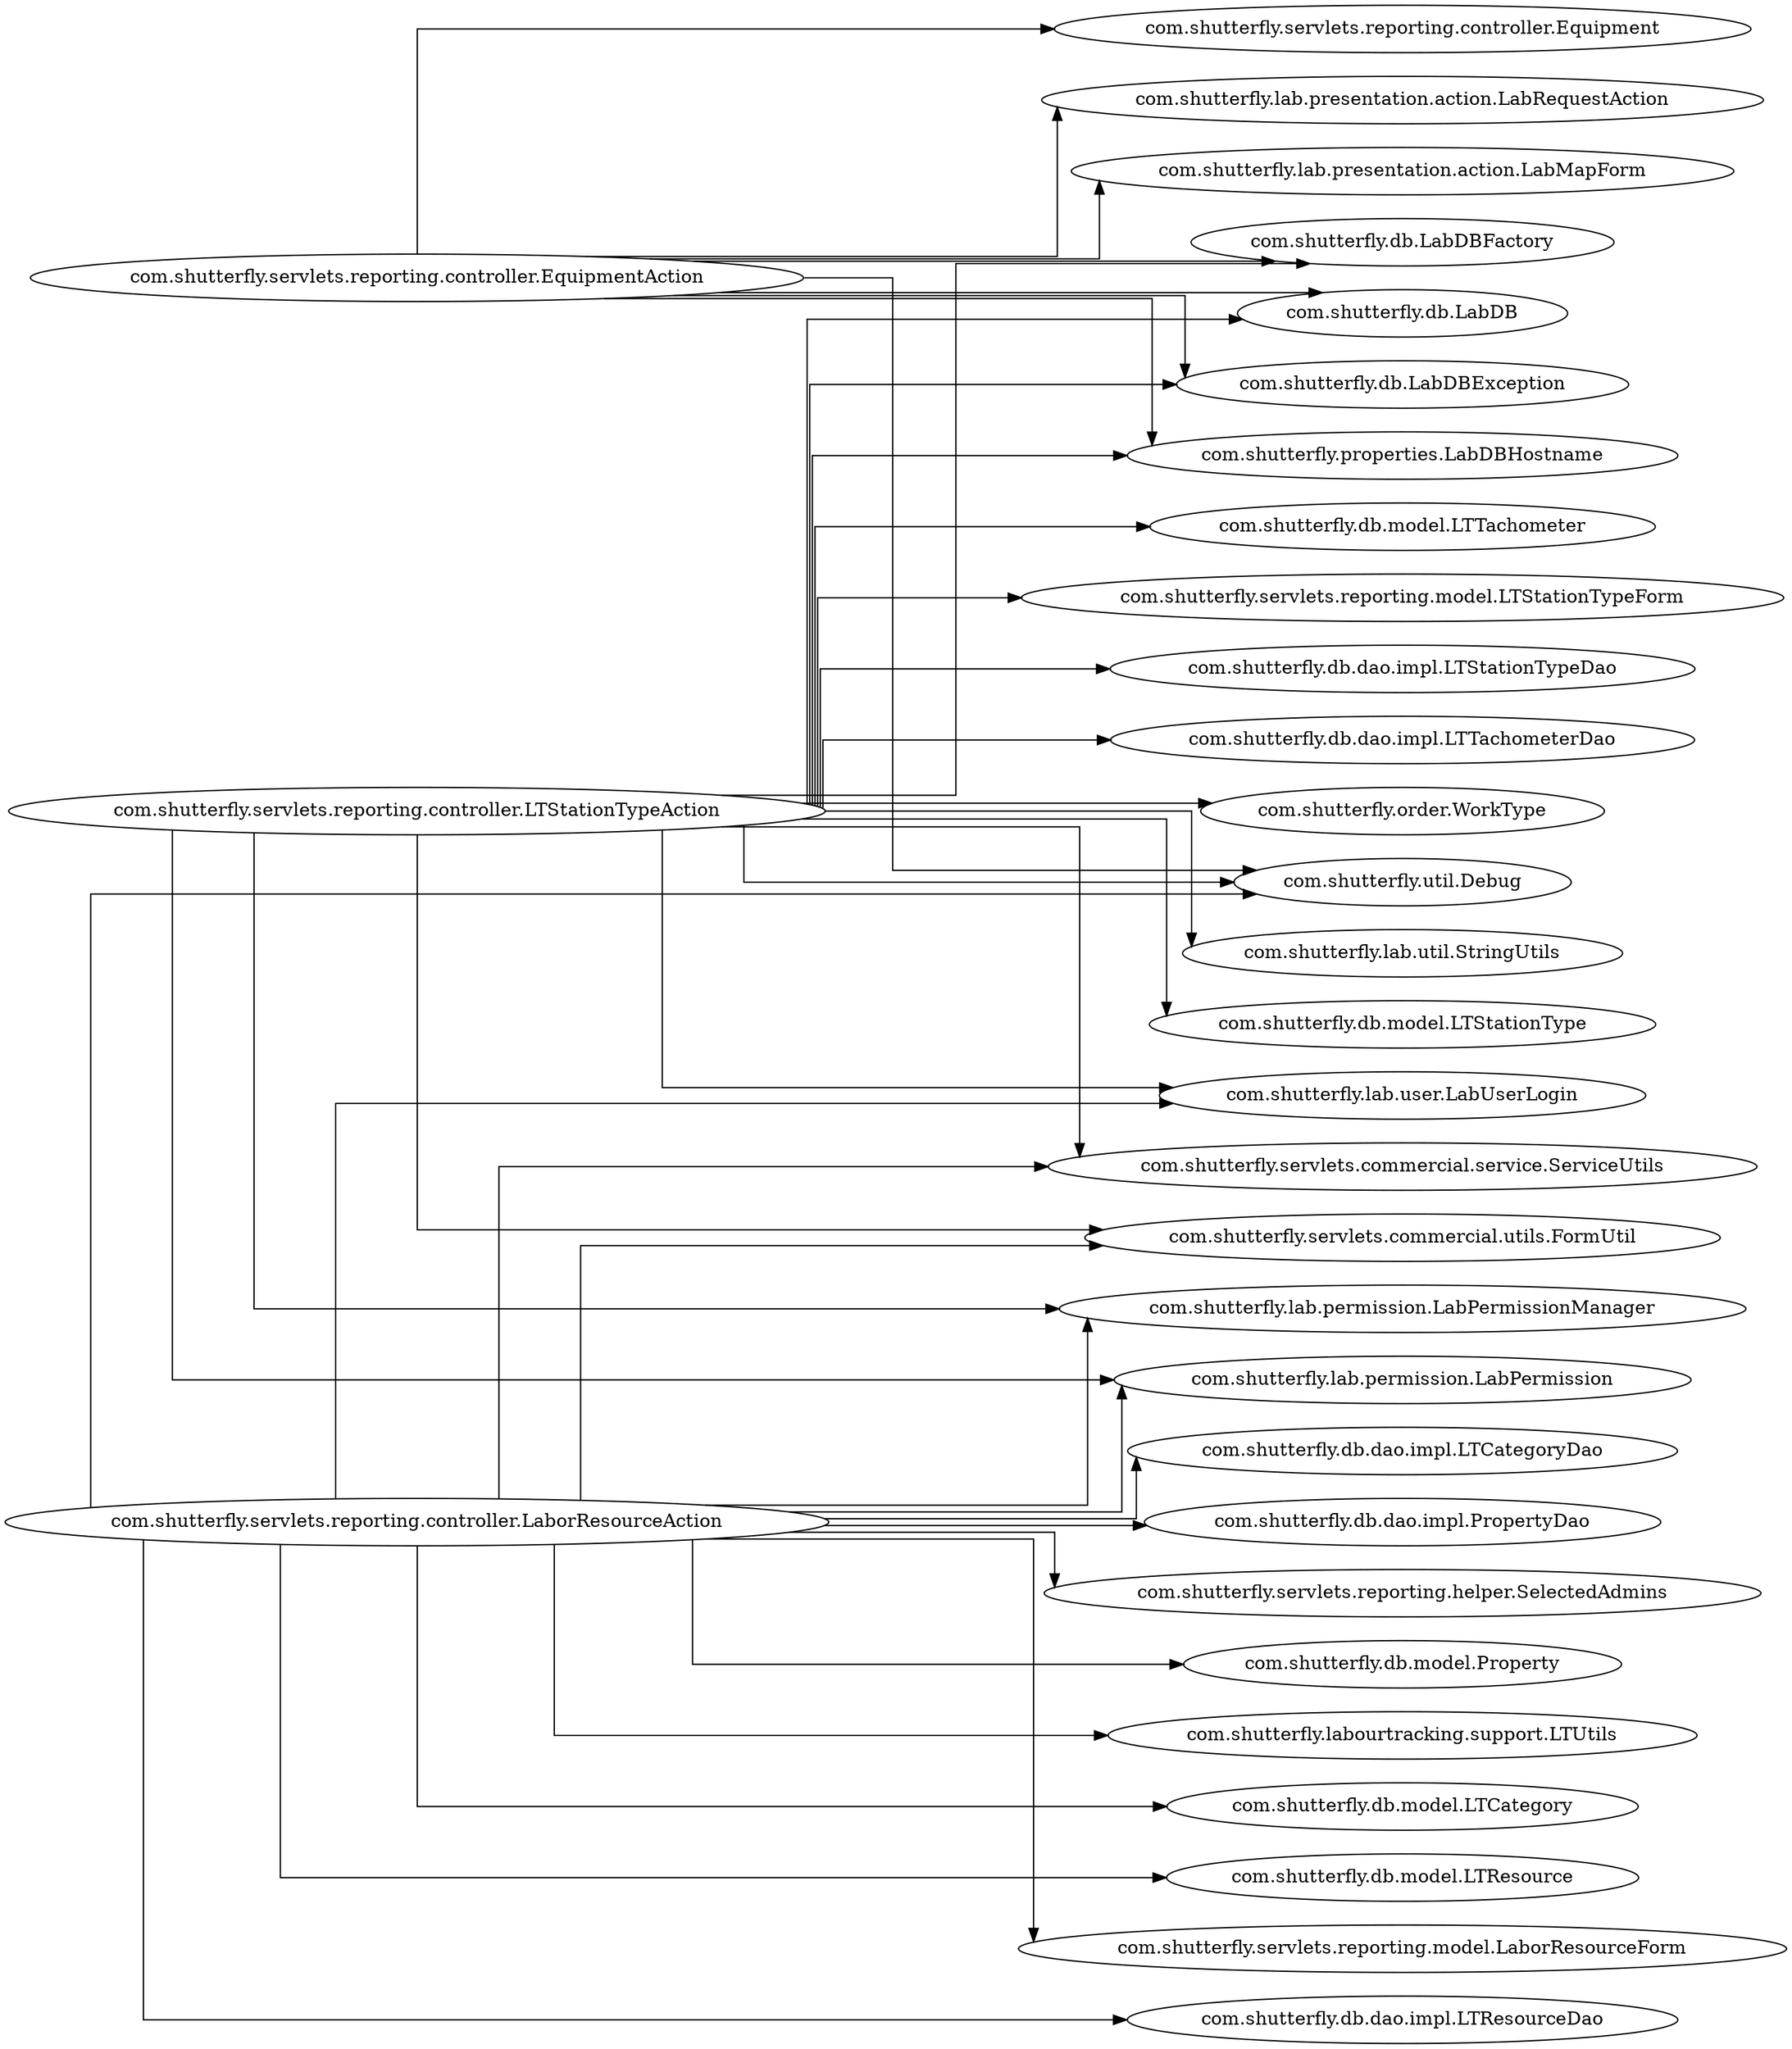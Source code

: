 digraph dependencyGraph {
 concentrate=true;
 rankdir="LR"; 
ranksep="2.0";
"com.shutterfly.servlets.reporting.controller.Equipment"; 
"com.shutterfly.servlets.reporting.controller.EquipmentAction"; 
"com.shutterfly.servlets.reporting.controller.EquipmentAction"->"com.shutterfly.lab.presentation.action.LabRequestAction";
"com.shutterfly.servlets.reporting.controller.EquipmentAction"->"com.shutterfly.servlets.reporting.controller.Equipment";
"com.shutterfly.servlets.reporting.controller.EquipmentAction"->"com.shutterfly.db.LabDB";
"com.shutterfly.servlets.reporting.controller.EquipmentAction"->"com.shutterfly.lab.presentation.action.LabMapForm";
"com.shutterfly.servlets.reporting.controller.EquipmentAction"->"com.shutterfly.db.LabDBException";
"com.shutterfly.servlets.reporting.controller.EquipmentAction"->"com.shutterfly.properties.LabDBHostname";
"com.shutterfly.servlets.reporting.controller.EquipmentAction"->"com.shutterfly.db.LabDBFactory";
"com.shutterfly.servlets.reporting.controller.EquipmentAction"->"com.shutterfly.util.Debug";
"com.shutterfly.servlets.reporting.controller.LTStationTypeAction"; 
"com.shutterfly.servlets.reporting.controller.LTStationTypeAction"->"com.shutterfly.db.LabDB";
"com.shutterfly.servlets.reporting.controller.LTStationTypeAction"->"com.shutterfly.lab.permission.LabPermissionManager";
"com.shutterfly.servlets.reporting.controller.LTStationTypeAction"->"com.shutterfly.lab.permission.LabPermission";
"com.shutterfly.servlets.reporting.controller.LTStationTypeAction"->"com.shutterfly.lab.user.LabUserLogin";
"com.shutterfly.servlets.reporting.controller.LTStationTypeAction"->"com.shutterfly.db.model.LTStationType";
"com.shutterfly.servlets.reporting.controller.LTStationTypeAction"->"com.shutterfly.db.model.LTTachometer";
"com.shutterfly.servlets.reporting.controller.LTStationTypeAction"->"com.shutterfly.db.LabDBException";
"com.shutterfly.servlets.reporting.controller.LTStationTypeAction"->"com.shutterfly.servlets.reporting.model.LTStationTypeForm";
"com.shutterfly.servlets.reporting.controller.LTStationTypeAction"->"com.shutterfly.db.dao.impl.LTStationTypeDao";
"com.shutterfly.servlets.reporting.controller.LTStationTypeAction"->"com.shutterfly.db.dao.impl.LTTachometerDao";
"com.shutterfly.servlets.reporting.controller.LTStationTypeAction"->"com.shutterfly.order.WorkType";
"com.shutterfly.servlets.reporting.controller.LTStationTypeAction"->"com.shutterfly.servlets.commercial.service.ServiceUtils";
"com.shutterfly.servlets.reporting.controller.LTStationTypeAction"->"com.shutterfly.lab.util.StringUtils";
"com.shutterfly.servlets.reporting.controller.LTStationTypeAction"->"com.shutterfly.properties.LabDBHostname";
"com.shutterfly.servlets.reporting.controller.LTStationTypeAction"->"com.shutterfly.db.LabDBFactory";
"com.shutterfly.servlets.reporting.controller.LTStationTypeAction"->"com.shutterfly.util.Debug";
"com.shutterfly.servlets.reporting.controller.LTStationTypeAction"->"com.shutterfly.servlets.commercial.utils.FormUtil";
"com.shutterfly.servlets.reporting.controller.LaborResourceAction"; 
"com.shutterfly.servlets.reporting.controller.LaborResourceAction"->"com.shutterfly.lab.user.LabUserLogin";
"com.shutterfly.servlets.reporting.controller.LaborResourceAction"->"com.shutterfly.lab.permission.LabPermissionManager";
"com.shutterfly.servlets.reporting.controller.LaborResourceAction"->"com.shutterfly.lab.permission.LabPermission";
"com.shutterfly.servlets.reporting.controller.LaborResourceAction"->"com.shutterfly.db.model.LTResource";
"com.shutterfly.servlets.reporting.controller.LaborResourceAction"->"com.shutterfly.servlets.reporting.model.LaborResourceForm";
"com.shutterfly.servlets.reporting.controller.LaborResourceAction"->"com.shutterfly.db.dao.impl.LTResourceDao";
"com.shutterfly.servlets.reporting.controller.LaborResourceAction"->"com.shutterfly.db.dao.impl.LTCategoryDao";
"com.shutterfly.servlets.reporting.controller.LaborResourceAction"->"com.shutterfly.db.dao.impl.PropertyDao";
"com.shutterfly.servlets.reporting.controller.LaborResourceAction"->"com.shutterfly.servlets.reporting.helper.SelectedAdmins";
"com.shutterfly.servlets.reporting.controller.LaborResourceAction"->"com.shutterfly.db.model.Property";
"com.shutterfly.servlets.reporting.controller.LaborResourceAction"->"com.shutterfly.servlets.commercial.service.ServiceUtils";
"com.shutterfly.servlets.reporting.controller.LaborResourceAction"->"com.shutterfly.util.Debug";
"com.shutterfly.servlets.reporting.controller.LaborResourceAction"->"com.shutterfly.labourtracking.support.LTUtils";
"com.shutterfly.servlets.reporting.controller.LaborResourceAction"->"com.shutterfly.db.model.LTCategory";
"com.shutterfly.servlets.reporting.controller.LaborResourceAction"->"com.shutterfly.servlets.commercial.utils.FormUtil";
splines="ortho";
}